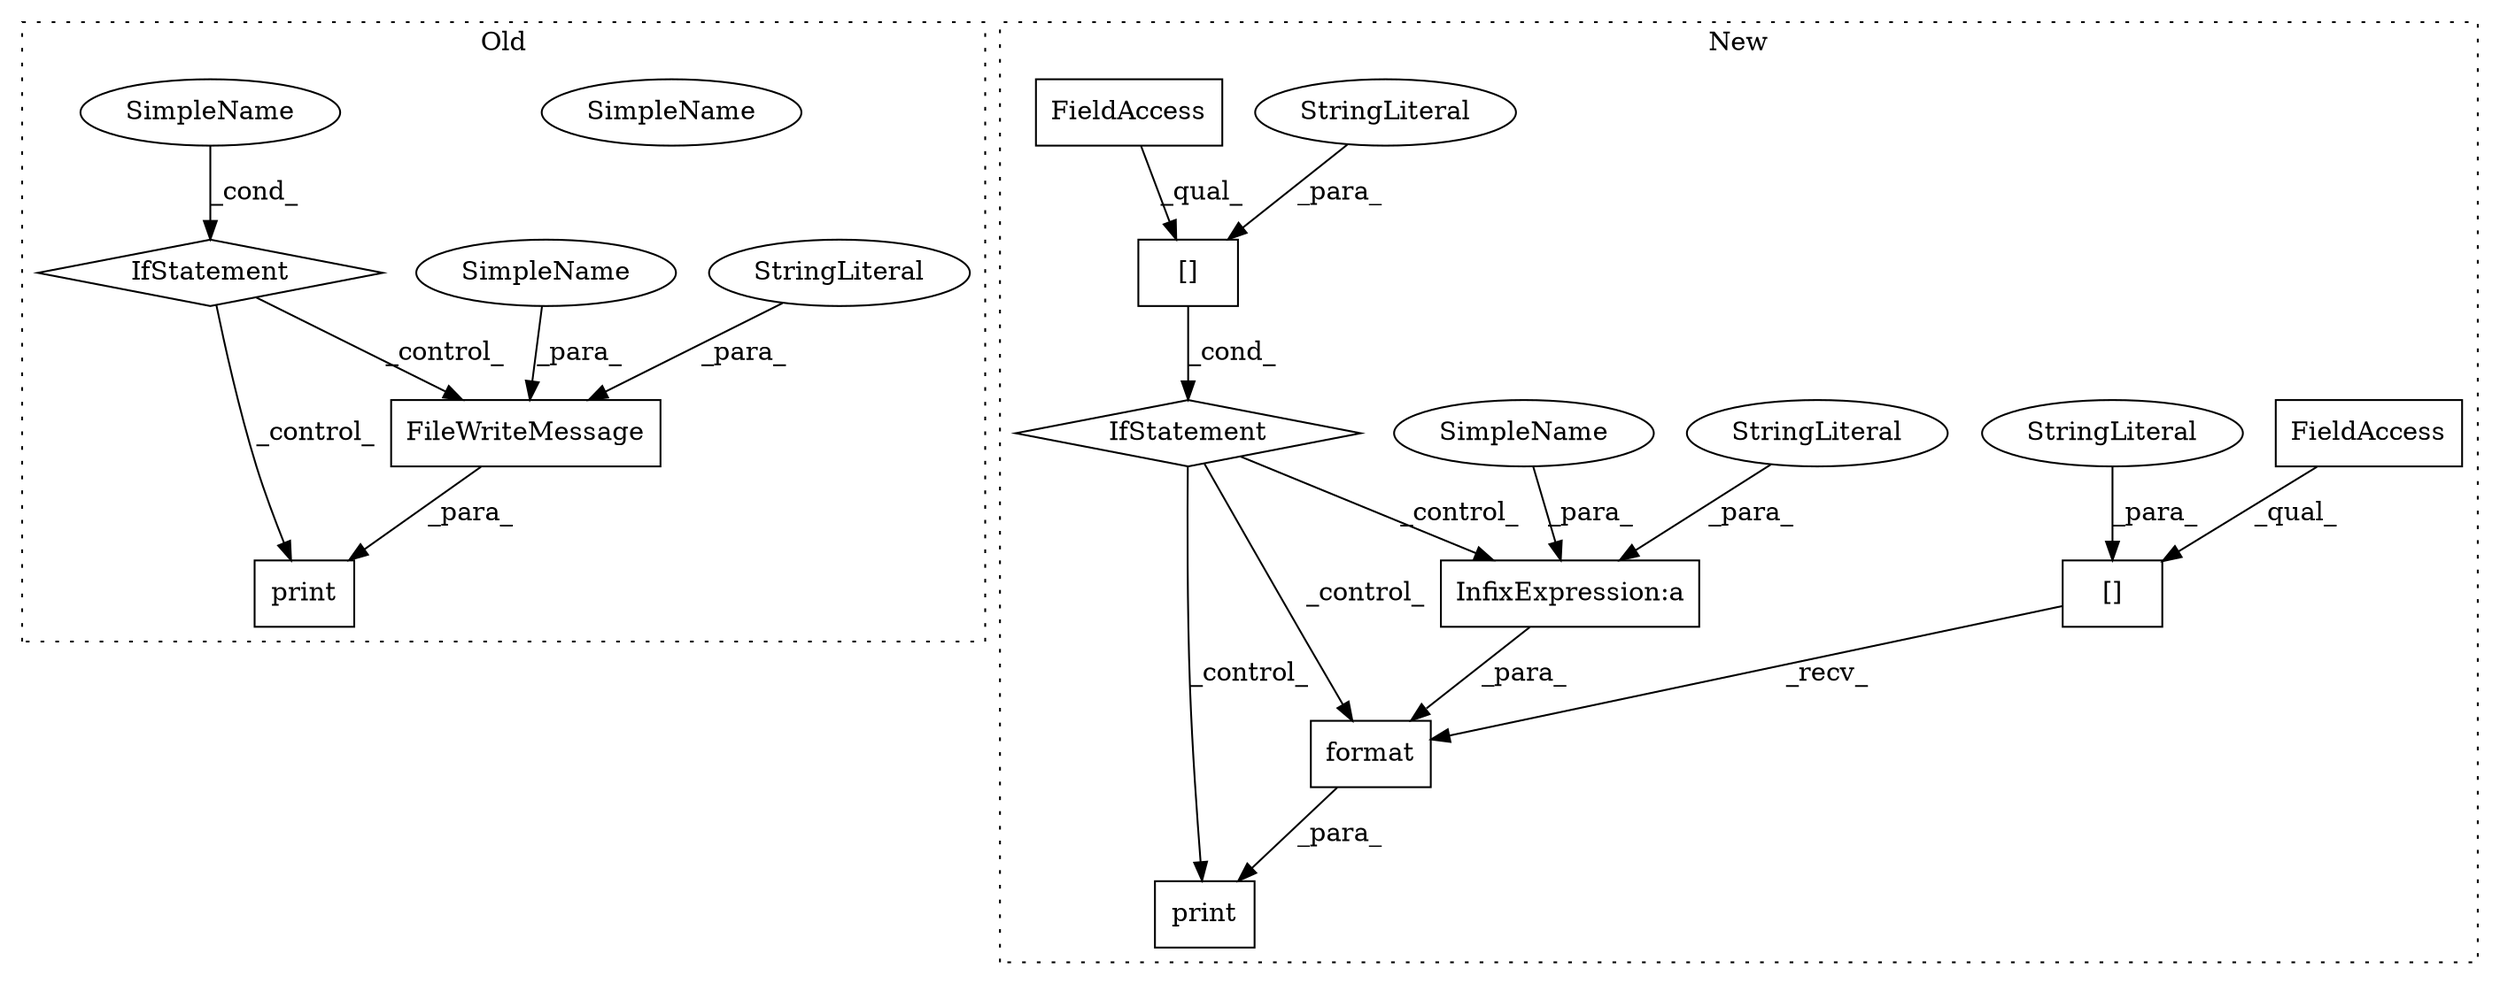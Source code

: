 digraph G {
subgraph cluster0 {
1 [label="FileWriteMessage" a="32" s="3188,3219" l="17,1" shape="box"];
8 [label="print" a="32" s="3182,3220" l="6,1" shape="box"];
9 [label="StringLiteral" a="45" s="3214" l="5" shape="ellipse"];
15 [label="IfStatement" a="25" s="3159,3170" l="4,2" shape="diamond"];
16 [label="SimpleName" a="42" s="3163" l="7" shape="ellipse"];
17 [label="SimpleName" a="42" s="3205" l="8" shape="ellipse"];
18 [label="SimpleName" a="42" s="3163" l="7" shape="ellipse"];
label = "Old";
style="dotted";
}
subgraph cluster1 {
2 [label="format" a="32" s="3131,3155" l="7,1" shape="box"];
3 [label="InfixExpression:a" a="27" s="3146" l="3" shape="box"];
4 [label="[]" a="2" s="3116,3129" l="9,1" shape="box"];
5 [label="StringLiteral" a="45" s="3125" l="4" shape="ellipse"];
6 [label="StringLiteral" a="45" s="3149" l="6" shape="ellipse"];
7 [label="print" a="32" s="3110,3156" l="6,1" shape="box"];
10 [label="[]" a="2" s="3079,3097" l="9,1" shape="box"];
11 [label="IfStatement" a="25" s="3075,3098" l="4,2" shape="diamond"];
12 [label="StringLiteral" a="45" s="3088" l="9" shape="ellipse"];
13 [label="FieldAccess" a="22" s="3116" l="8" shape="box"];
14 [label="FieldAccess" a="22" s="3079" l="8" shape="box"];
19 [label="SimpleName" a="42" s="3138" l="8" shape="ellipse"];
label = "New";
style="dotted";
}
1 -> 8 [label="_para_"];
2 -> 7 [label="_para_"];
3 -> 2 [label="_para_"];
4 -> 2 [label="_recv_"];
5 -> 4 [label="_para_"];
6 -> 3 [label="_para_"];
9 -> 1 [label="_para_"];
10 -> 11 [label="_cond_"];
11 -> 3 [label="_control_"];
11 -> 2 [label="_control_"];
11 -> 7 [label="_control_"];
12 -> 10 [label="_para_"];
13 -> 4 [label="_qual_"];
14 -> 10 [label="_qual_"];
15 -> 8 [label="_control_"];
15 -> 1 [label="_control_"];
17 -> 1 [label="_para_"];
18 -> 15 [label="_cond_"];
19 -> 3 [label="_para_"];
}